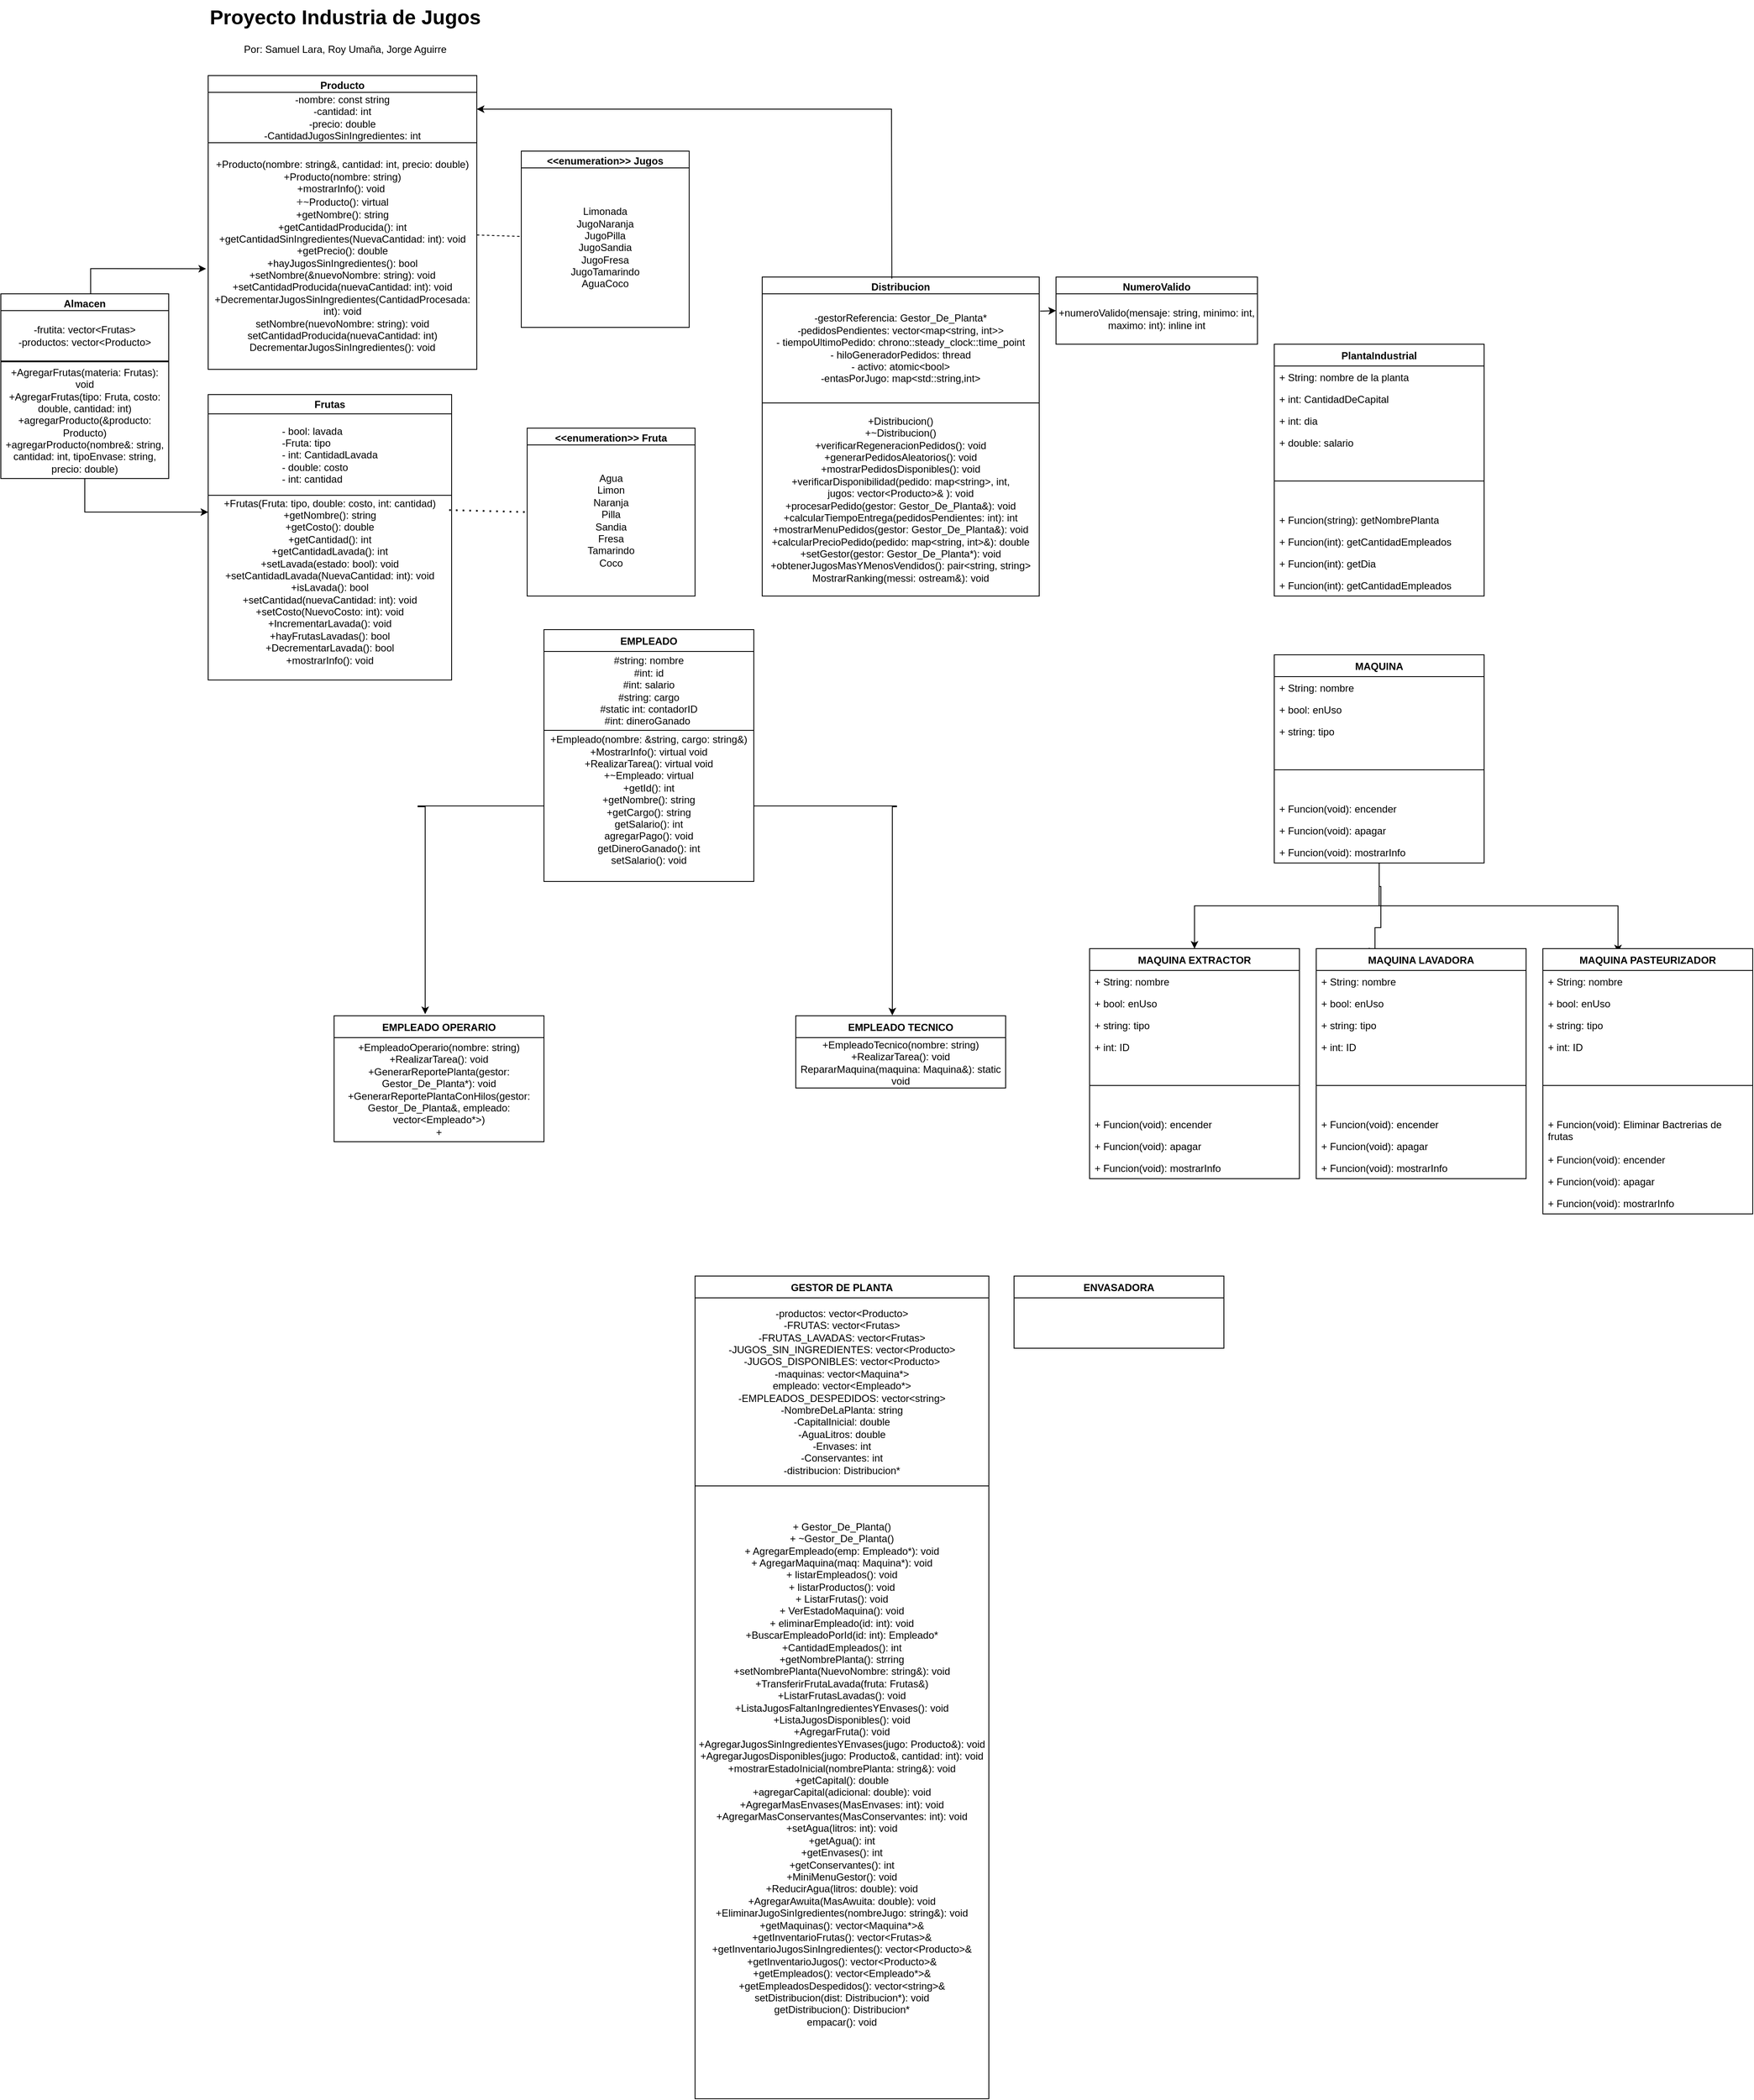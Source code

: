 <mxfile version="26.1.1">
  <diagram id="C5RBs43oDa-KdzZeNtuy" name="Page-1">
    <mxGraphModel dx="2812" dy="2304" grid="1" gridSize="10" guides="1" tooltips="1" connect="1" arrows="1" fold="1" page="1" pageScale="1" pageWidth="827" pageHeight="1169" math="0" shadow="0">
      <root>
        <object label="" Diagrama_UML="nose&#xa;" id="WIyWlLk6GJQsqaUBKTNV-0">
          <mxCell />
        </object>
        <mxCell id="WIyWlLk6GJQsqaUBKTNV-1" parent="WIyWlLk6GJQsqaUBKTNV-0" />
        <mxCell id="LpfqZwLASio-igukIIAp-24" value="EMPLEADO" style="swimlane;fontStyle=1;align=center;verticalAlign=top;childLayout=stackLayout;horizontal=1;startSize=26;horizontalStack=0;resizeParent=1;resizeParentMax=0;resizeLast=0;collapsible=1;marginBottom=0;whiteSpace=wrap;html=1;" parent="WIyWlLk6GJQsqaUBKTNV-1" vertex="1">
          <mxGeometry x="-180" y="-380" width="250" height="300" as="geometry" />
        </mxCell>
        <mxCell id="AoBQxaXGipLf1GcUCErP-21" value="#string: nombre&lt;div&gt;#int: id&lt;/div&gt;&lt;div&gt;#int: salario&lt;/div&gt;&lt;div&gt;#string: cargo&lt;/div&gt;&lt;div&gt;#static int: contadorID&lt;/div&gt;&lt;div&gt;#int: dineroGanado&amp;nbsp;&lt;/div&gt;" style="rounded=0;whiteSpace=wrap;html=1;" vertex="1" parent="LpfqZwLASio-igukIIAp-24">
          <mxGeometry y="26" width="250" height="94" as="geometry" />
        </mxCell>
        <mxCell id="AoBQxaXGipLf1GcUCErP-20" value="+Empleado(nombre: &amp;amp;string, cargo: string&amp;amp;)&lt;div&gt;+MostrarInfo(): virtual void&lt;/div&gt;&lt;div&gt;+RealizarTarea(): virtual void&lt;/div&gt;&lt;div&gt;&lt;span style=&quot;font-family: Arial, sans-serif; text-align: start; background-color: rgb(255, 255, 255);&quot;&gt;+~Empleado: virtual&lt;/span&gt;&lt;/div&gt;&lt;div&gt;&lt;span style=&quot;font-family: Arial, sans-serif; background-color: rgb(255, 255, 255);&quot;&gt;+getId(): int&lt;/span&gt;&lt;/div&gt;&lt;div style=&quot;&quot;&gt;&lt;font face=&quot;Arial, sans-serif&quot;&gt;&lt;span style=&quot;background-color: rgb(255, 255, 255);&quot;&gt;+getNombre(): string&lt;/span&gt;&lt;/font&gt;&lt;/div&gt;&lt;div style=&quot;&quot;&gt;&lt;font face=&quot;Arial, sans-serif&quot;&gt;&lt;span style=&quot;background-color: rgb(255, 255, 255);&quot;&gt;+getCargo(): string&lt;/span&gt;&lt;/font&gt;&lt;/div&gt;&lt;div style=&quot;&quot;&gt;&lt;font face=&quot;Arial, sans-serif&quot;&gt;&lt;span style=&quot;background-color: rgb(255, 255, 255);&quot;&gt;getSalario(): int&lt;/span&gt;&lt;/font&gt;&lt;/div&gt;&lt;div style=&quot;&quot;&gt;&lt;font face=&quot;Arial, sans-serif&quot;&gt;&lt;span style=&quot;background-color: rgb(255, 255, 255);&quot;&gt;agregarPago(): void&lt;/span&gt;&lt;/font&gt;&lt;/div&gt;&lt;div style=&quot;&quot;&gt;&lt;font face=&quot;Arial, sans-serif&quot;&gt;&lt;span style=&quot;background-color: rgb(255, 255, 255);&quot;&gt;getDineroGanado(): int&lt;/span&gt;&lt;/font&gt;&lt;/div&gt;&lt;div style=&quot;&quot;&gt;&lt;font face=&quot;Arial, sans-serif&quot;&gt;&lt;span style=&quot;background-color: rgb(255, 255, 255);&quot;&gt;setSalario(): void&lt;/span&gt;&lt;/font&gt;&lt;/div&gt;&lt;div&gt;&lt;br&gt;&lt;/div&gt;" style="rounded=0;whiteSpace=wrap;html=1;" vertex="1" parent="LpfqZwLASio-igukIIAp-24">
          <mxGeometry y="120" width="250" height="180" as="geometry" />
        </mxCell>
        <mxCell id="0BWSEZfdRC3tNGKyQA-m-36" value="" style="edgeStyle=orthogonalEdgeStyle;rounded=0;orthogonalLoop=1;jettySize=auto;html=1;" parent="WIyWlLk6GJQsqaUBKTNV-1" source="LpfqZwLASio-igukIIAp-32" target="0BWSEZfdRC3tNGKyQA-m-27" edge="1">
          <mxGeometry relative="1" as="geometry" />
        </mxCell>
        <mxCell id="LpfqZwLASio-igukIIAp-32" value="MAQUINA" style="swimlane;fontStyle=1;align=center;verticalAlign=top;childLayout=stackLayout;horizontal=1;startSize=26;horizontalStack=0;resizeParent=1;resizeParentMax=0;resizeLast=0;collapsible=1;marginBottom=0;whiteSpace=wrap;html=1;" parent="WIyWlLk6GJQsqaUBKTNV-1" vertex="1">
          <mxGeometry x="690" y="-350" width="250" height="248" as="geometry" />
        </mxCell>
        <mxCell id="LpfqZwLASio-igukIIAp-33" value="+ String: nombre" style="text;strokeColor=none;fillColor=none;align=left;verticalAlign=top;spacingLeft=4;spacingRight=4;overflow=hidden;rotatable=0;points=[[0,0.5],[1,0.5]];portConstraint=eastwest;whiteSpace=wrap;html=1;" parent="LpfqZwLASio-igukIIAp-32" vertex="1">
          <mxGeometry y="26" width="250" height="26" as="geometry" />
        </mxCell>
        <mxCell id="LpfqZwLASio-igukIIAp-34" value="+ bool: enUso" style="text;strokeColor=none;fillColor=none;align=left;verticalAlign=top;spacingLeft=4;spacingRight=4;overflow=hidden;rotatable=0;points=[[0,0.5],[1,0.5]];portConstraint=eastwest;whiteSpace=wrap;html=1;" parent="LpfqZwLASio-igukIIAp-32" vertex="1">
          <mxGeometry y="52" width="250" height="26" as="geometry" />
        </mxCell>
        <mxCell id="LpfqZwLASio-igukIIAp-35" value="+ string: tipo" style="text;strokeColor=none;fillColor=none;align=left;verticalAlign=top;spacingLeft=4;spacingRight=4;overflow=hidden;rotatable=0;points=[[0,0.5],[1,0.5]];portConstraint=eastwest;whiteSpace=wrap;html=1;" parent="LpfqZwLASio-igukIIAp-32" vertex="1">
          <mxGeometry y="78" width="250" height="26" as="geometry" />
        </mxCell>
        <mxCell id="LpfqZwLASio-igukIIAp-36" value="" style="line;strokeWidth=1;fillColor=none;align=left;verticalAlign=middle;spacingTop=-1;spacingLeft=3;spacingRight=3;rotatable=0;labelPosition=right;points=[];portConstraint=eastwest;strokeColor=inherit;" parent="LpfqZwLASio-igukIIAp-32" vertex="1">
          <mxGeometry y="104" width="250" height="66" as="geometry" />
        </mxCell>
        <mxCell id="LpfqZwLASio-igukIIAp-37" value="+ Funcion(void): encender" style="text;strokeColor=none;fillColor=none;align=left;verticalAlign=top;spacingLeft=4;spacingRight=4;overflow=hidden;rotatable=0;points=[[0,0.5],[1,0.5]];portConstraint=eastwest;whiteSpace=wrap;html=1;" parent="LpfqZwLASio-igukIIAp-32" vertex="1">
          <mxGeometry y="170" width="250" height="26" as="geometry" />
        </mxCell>
        <mxCell id="LpfqZwLASio-igukIIAp-38" value="+ Funcion(void): apagar" style="text;strokeColor=none;fillColor=none;align=left;verticalAlign=top;spacingLeft=4;spacingRight=4;overflow=hidden;rotatable=0;points=[[0,0.5],[1,0.5]];portConstraint=eastwest;whiteSpace=wrap;html=1;" parent="LpfqZwLASio-igukIIAp-32" vertex="1">
          <mxGeometry y="196" width="250" height="26" as="geometry" />
        </mxCell>
        <mxCell id="LpfqZwLASio-igukIIAp-39" value="+ Funcion(void): mostrarInfo" style="text;strokeColor=none;fillColor=none;align=left;verticalAlign=top;spacingLeft=4;spacingRight=4;overflow=hidden;rotatable=0;points=[[0,0.5],[1,0.5]];portConstraint=eastwest;whiteSpace=wrap;html=1;" parent="LpfqZwLASio-igukIIAp-32" vertex="1">
          <mxGeometry y="222" width="250" height="26" as="geometry" />
        </mxCell>
        <mxCell id="LpfqZwLASio-igukIIAp-53" value="GESTOR DE PLANTA" style="swimlane;fontStyle=1;align=center;verticalAlign=top;childLayout=stackLayout;horizontal=1;startSize=26;horizontalStack=0;resizeParent=1;resizeParentMax=0;resizeLast=0;collapsible=1;marginBottom=0;whiteSpace=wrap;html=1;" parent="WIyWlLk6GJQsqaUBKTNV-1" vertex="1">
          <mxGeometry y="390" width="350" height="980" as="geometry" />
        </mxCell>
        <mxCell id="AoBQxaXGipLf1GcUCErP-31" value="-productos: vector&amp;lt;Producto&amp;gt;&lt;div&gt;-FRUTAS: vector&amp;lt;Frutas&amp;gt;&lt;/div&gt;&lt;div&gt;-FRUTAS_LAVADAS: vector&amp;lt;Frutas&amp;gt;&lt;/div&gt;&lt;div&gt;-JUGOS_SIN_INGREDIENTES: vector&amp;lt;Producto&amp;gt;&lt;/div&gt;&lt;div&gt;-JUGOS_DISPONIBLES: vector&amp;lt;Producto&amp;gt;&lt;/div&gt;&lt;div&gt;-maquinas: vector&amp;lt;Maquina*&amp;gt;&lt;/div&gt;&lt;div&gt;empleado: vector&amp;lt;Empleado*&amp;gt;&lt;/div&gt;&lt;div&gt;-EMPLEADOS_DESPEDIDOS: vector&amp;lt;string&amp;gt;&lt;/div&gt;&lt;div&gt;-NombreDeLaPlanta: string&lt;/div&gt;&lt;div&gt;-CapitalInicial: double&lt;/div&gt;&lt;div&gt;-AguaLitros: double&lt;/div&gt;&lt;div&gt;-Envases: int&lt;/div&gt;&lt;div&gt;-Conservantes: int&lt;/div&gt;&lt;div&gt;-distribucion: Distribucion*&lt;/div&gt;" style="rounded=0;whiteSpace=wrap;html=1;" vertex="1" parent="LpfqZwLASio-igukIIAp-53">
          <mxGeometry y="26" width="350" height="224" as="geometry" />
        </mxCell>
        <mxCell id="AoBQxaXGipLf1GcUCErP-33" value="+ Gestor_De_Planta()&lt;div&gt;&lt;span style=&quot;font-family: Arial, sans-serif; background-color: rgb(255, 255, 255);&quot;&gt;+ ~Gestor_De_Planta()&lt;/span&gt;&lt;/div&gt;&lt;div style=&quot;&quot;&gt;&lt;font face=&quot;Arial, sans-serif&quot;&gt;&lt;span style=&quot;background-color: rgb(255, 255, 255);&quot;&gt;+ AgregarEmpleado(emp: Empleado*): void&lt;/span&gt;&lt;/font&gt;&lt;/div&gt;&lt;div style=&quot;&quot;&gt;&lt;font face=&quot;Arial, sans-serif&quot;&gt;&lt;span style=&quot;background-color: rgb(255, 255, 255);&quot;&gt;+ AgregarMaquina(maq: Maquina*): void&lt;/span&gt;&lt;/font&gt;&lt;/div&gt;&lt;div style=&quot;&quot;&gt;&lt;font face=&quot;Arial, sans-serif&quot;&gt;&lt;span style=&quot;background-color: rgb(255, 255, 255);&quot;&gt;+ listarEmpleados(): void&lt;/span&gt;&lt;/font&gt;&lt;/div&gt;&lt;div style=&quot;&quot;&gt;&lt;font face=&quot;Arial, sans-serif&quot;&gt;&lt;span style=&quot;background-color: rgb(255, 255, 255);&quot;&gt;+ listarProductos(): void&lt;/span&gt;&lt;/font&gt;&lt;/div&gt;&lt;div style=&quot;&quot;&gt;&lt;font face=&quot;Arial, sans-serif&quot;&gt;&lt;span style=&quot;background-color: rgb(255, 255, 255);&quot;&gt;+ ListarFrutas(): void&lt;/span&gt;&lt;/font&gt;&lt;/div&gt;&lt;div style=&quot;&quot;&gt;&lt;font face=&quot;Arial, sans-serif&quot;&gt;&lt;span style=&quot;background-color: rgb(255, 255, 255);&quot;&gt;+ VerEstadoMaquina(): void&lt;/span&gt;&lt;/font&gt;&lt;/div&gt;&lt;div style=&quot;&quot;&gt;&lt;font face=&quot;Arial, sans-serif&quot;&gt;&lt;span style=&quot;background-color: rgb(255, 255, 255);&quot;&gt;+ eliminarEmpleado(id: int): void&lt;/span&gt;&lt;/font&gt;&lt;/div&gt;&lt;div style=&quot;&quot;&gt;&lt;font face=&quot;Arial, sans-serif&quot;&gt;&lt;span style=&quot;background-color: rgb(255, 255, 255);&quot;&gt;+BuscarEmpleadoPorId(id: int): Empleado*&lt;/span&gt;&lt;/font&gt;&lt;/div&gt;&lt;div style=&quot;&quot;&gt;&lt;font face=&quot;Arial, sans-serif&quot;&gt;&lt;span style=&quot;background-color: rgb(255, 255, 255);&quot;&gt;+CantidadEmpleados(): int&lt;/span&gt;&lt;/font&gt;&lt;/div&gt;&lt;div style=&quot;&quot;&gt;&lt;font face=&quot;Arial, sans-serif&quot;&gt;&lt;span style=&quot;background-color: rgb(255, 255, 255);&quot;&gt;+getNombrePlanta(): strring&lt;/span&gt;&lt;/font&gt;&lt;/div&gt;&lt;div style=&quot;&quot;&gt;&lt;font face=&quot;Arial, sans-serif&quot;&gt;&lt;span style=&quot;background-color: rgb(255, 255, 255);&quot;&gt;+setNombrePlanta(NuevoNombre: string&amp;amp;): void&lt;/span&gt;&lt;/font&gt;&lt;/div&gt;&lt;div style=&quot;&quot;&gt;&lt;font face=&quot;Arial, sans-serif&quot;&gt;&lt;span style=&quot;background-color: rgb(255, 255, 255);&quot;&gt;+TransferirFrutaLavada(fruta: Frutas&amp;amp;)&lt;/span&gt;&lt;/font&gt;&lt;/div&gt;&lt;div style=&quot;&quot;&gt;&lt;font face=&quot;Arial, sans-serif&quot;&gt;&lt;span style=&quot;background-color: rgb(255, 255, 255);&quot;&gt;+ListarFrutasLavadas(): void&lt;/span&gt;&lt;/font&gt;&lt;/div&gt;&lt;div style=&quot;&quot;&gt;&lt;font face=&quot;Arial, sans-serif&quot;&gt;&lt;span style=&quot;background-color: rgb(255, 255, 255);&quot;&gt;+ListaJugosFaltanIngredientesYEnvases(): void&lt;/span&gt;&lt;/font&gt;&lt;/div&gt;&lt;div style=&quot;&quot;&gt;&lt;font face=&quot;Arial, sans-serif&quot;&gt;&lt;span style=&quot;background-color: rgb(255, 255, 255);&quot;&gt;+ListaJugosDisponibles(): void&lt;/span&gt;&lt;/font&gt;&lt;/div&gt;&lt;div style=&quot;&quot;&gt;&lt;font face=&quot;Arial, sans-serif&quot;&gt;&lt;span style=&quot;background-color: rgb(255, 255, 255);&quot;&gt;+AgregarFruta(): void&lt;/span&gt;&lt;/font&gt;&lt;/div&gt;&lt;div style=&quot;&quot;&gt;&lt;font face=&quot;Arial, sans-serif&quot;&gt;&lt;span style=&quot;background-color: rgb(255, 255, 255);&quot;&gt;+AgregarJugosSinIngredientesYEnvases(jugo: Producto&amp;amp;): void&lt;/span&gt;&lt;/font&gt;&lt;/div&gt;&lt;div style=&quot;&quot;&gt;&lt;font face=&quot;Arial, sans-serif&quot;&gt;&lt;span style=&quot;background-color: rgb(255, 255, 255);&quot;&gt;+AgregarJugosDisponibles(jugo: Producto&amp;amp;, cantidad: int): void&lt;/span&gt;&lt;/font&gt;&lt;/div&gt;&lt;div style=&quot;&quot;&gt;&lt;font face=&quot;Arial, sans-serif&quot;&gt;&lt;span style=&quot;background-color: rgb(255, 255, 255);&quot;&gt;+mostrarEstadoInicial(nombrePlanta: string&amp;amp;): void&lt;/span&gt;&lt;/font&gt;&lt;/div&gt;&lt;div style=&quot;&quot;&gt;&lt;font face=&quot;Arial, sans-serif&quot;&gt;&lt;span style=&quot;background-color: rgb(255, 255, 255);&quot;&gt;+getCapital(): double&lt;/span&gt;&lt;/font&gt;&lt;/div&gt;&lt;div style=&quot;&quot;&gt;&lt;font face=&quot;Arial, sans-serif&quot;&gt;&lt;span style=&quot;background-color: rgb(255, 255, 255);&quot;&gt;+agregarCapital(adicional: double): void&lt;/span&gt;&lt;/font&gt;&lt;/div&gt;&lt;div style=&quot;&quot;&gt;&lt;font face=&quot;Arial, sans-serif&quot;&gt;&lt;span style=&quot;background-color: rgb(255, 255, 255);&quot;&gt;+AgregarMasEnvases(MasEnvases: int): void&lt;/span&gt;&lt;/font&gt;&lt;/div&gt;&lt;div style=&quot;&quot;&gt;&lt;font face=&quot;Arial, sans-serif&quot;&gt;&lt;span style=&quot;background-color: rgb(255, 255, 255);&quot;&gt;+AgregarMasConservantes(MasConservantes: int): void&lt;/span&gt;&lt;/font&gt;&lt;/div&gt;&lt;div style=&quot;&quot;&gt;&lt;font face=&quot;Arial, sans-serif&quot;&gt;&lt;span style=&quot;background-color: rgb(255, 255, 255);&quot;&gt;+setAgua(litros: int): void&lt;/span&gt;&lt;/font&gt;&lt;/div&gt;&lt;div style=&quot;&quot;&gt;&lt;font face=&quot;Arial, sans-serif&quot;&gt;&lt;span style=&quot;background-color: rgb(255, 255, 255);&quot;&gt;+getAgua(): int&lt;/span&gt;&lt;/font&gt;&lt;/div&gt;&lt;div style=&quot;&quot;&gt;&lt;font face=&quot;Arial, sans-serif&quot;&gt;&lt;span style=&quot;background-color: rgb(255, 255, 255);&quot;&gt;+getEnvases(): int&lt;/span&gt;&lt;/font&gt;&lt;/div&gt;&lt;div style=&quot;&quot;&gt;&lt;font face=&quot;Arial, sans-serif&quot;&gt;&lt;span style=&quot;background-color: rgb(255, 255, 255);&quot;&gt;+getConservantes(): int&lt;/span&gt;&lt;/font&gt;&lt;/div&gt;&lt;div style=&quot;&quot;&gt;&lt;font face=&quot;Arial, sans-serif&quot;&gt;&lt;span style=&quot;background-color: rgb(255, 255, 255);&quot;&gt;+MiniMenuGestor(): void&lt;/span&gt;&lt;/font&gt;&lt;/div&gt;&lt;div style=&quot;&quot;&gt;&lt;font face=&quot;Arial, sans-serif&quot;&gt;&lt;span style=&quot;background-color: rgb(255, 255, 255);&quot;&gt;+ReducirAgua(litros: double): void&lt;/span&gt;&lt;/font&gt;&lt;/div&gt;&lt;div style=&quot;&quot;&gt;&lt;font face=&quot;Arial, sans-serif&quot;&gt;&lt;span style=&quot;background-color: rgb(255, 255, 255);&quot;&gt;+AgregarAwuita(MasAwuita: double): void&lt;/span&gt;&lt;/font&gt;&lt;/div&gt;&lt;div style=&quot;&quot;&gt;&lt;font face=&quot;Arial, sans-serif&quot;&gt;&lt;span style=&quot;background-color: rgb(255, 255, 255);&quot;&gt;+EliminarJugoSinIgredientes(nombreJugo: string&amp;amp;): void&lt;/span&gt;&lt;/font&gt;&lt;/div&gt;&lt;div style=&quot;&quot;&gt;&lt;font face=&quot;Arial, sans-serif&quot;&gt;&lt;span style=&quot;background-color: rgb(255, 255, 255);&quot;&gt;+getMaquinas(): vector&amp;lt;Maquina*&amp;gt;&amp;amp;&lt;/span&gt;&lt;/font&gt;&lt;/div&gt;&lt;div style=&quot;&quot;&gt;&lt;font face=&quot;Arial, sans-serif&quot;&gt;&lt;span style=&quot;background-color: rgb(255, 255, 255);&quot;&gt;+getInventarioFrutas(): vector&amp;lt;Frutas&amp;gt;&amp;amp;&lt;/span&gt;&lt;/font&gt;&lt;/div&gt;&lt;div style=&quot;&quot;&gt;&lt;font face=&quot;Arial, sans-serif&quot;&gt;&lt;span style=&quot;background-color: rgb(255, 255, 255);&quot;&gt;+getInventarioJugosSinIngredientes(): vector&amp;lt;Producto&amp;gt;&amp;amp;&lt;/span&gt;&lt;/font&gt;&lt;/div&gt;&lt;div style=&quot;&quot;&gt;&lt;font face=&quot;Arial, sans-serif&quot;&gt;&lt;span style=&quot;background-color: rgb(255, 255, 255);&quot;&gt;+getInventarioJugos(): vector&amp;lt;Producto&amp;gt;&amp;amp;&lt;/span&gt;&lt;/font&gt;&lt;/div&gt;&lt;div style=&quot;&quot;&gt;&lt;font face=&quot;Arial, sans-serif&quot;&gt;&lt;span style=&quot;background-color: rgb(255, 255, 255);&quot;&gt;+getEmpleados(): vector&amp;lt;Empleado*&amp;gt;&amp;amp;&lt;/span&gt;&lt;/font&gt;&lt;/div&gt;&lt;div style=&quot;&quot;&gt;&lt;font face=&quot;Arial, sans-serif&quot;&gt;&lt;span style=&quot;background-color: rgb(255, 255, 255);&quot;&gt;+getEmpleadosDespedidos(): vector&amp;lt;string&amp;gt;&amp;amp;&lt;/span&gt;&lt;/font&gt;&lt;/div&gt;&lt;div style=&quot;&quot;&gt;&lt;font face=&quot;Arial, sans-serif&quot;&gt;&lt;span style=&quot;background-color: rgb(255, 255, 255);&quot;&gt;setDistribucion(dist: Distribucion*): void&lt;/span&gt;&lt;/font&gt;&lt;/div&gt;&lt;div style=&quot;&quot;&gt;&lt;font face=&quot;Arial, sans-serif&quot;&gt;&lt;span style=&quot;background-color: rgb(255, 255, 255);&quot;&gt;getDistribucion(): Distribucion*&lt;/span&gt;&lt;/font&gt;&lt;/div&gt;&lt;div style=&quot;&quot;&gt;&lt;font face=&quot;Arial, sans-serif&quot;&gt;&lt;span style=&quot;background-color: rgb(255, 255, 255);&quot;&gt;empacar(): void&lt;/span&gt;&lt;/font&gt;&lt;/div&gt;&lt;div style=&quot;&quot;&gt;&lt;font face=&quot;Arial, sans-serif&quot;&gt;&lt;span style=&quot;background-color: rgb(255, 255, 255);&quot;&gt;&lt;br&gt;&lt;/span&gt;&lt;/font&gt;&lt;/div&gt;&lt;div style=&quot;&quot;&gt;&lt;font face=&quot;Arial, sans-serif&quot;&gt;&lt;span style=&quot;background-color: rgb(255, 255, 255);&quot;&gt;&lt;br&gt;&lt;/span&gt;&lt;/font&gt;&lt;/div&gt;&lt;div style=&quot;&quot;&gt;&lt;font face=&quot;Arial, sans-serif&quot;&gt;&lt;span style=&quot;background-color: rgb(255, 255, 255);&quot;&gt;&lt;br&gt;&lt;/span&gt;&lt;/font&gt;&lt;/div&gt;" style="rounded=0;whiteSpace=wrap;html=1;" vertex="1" parent="LpfqZwLASio-igukIIAp-53">
          <mxGeometry y="250" width="350" height="730" as="geometry" />
        </mxCell>
        <mxCell id="0BWSEZfdRC3tNGKyQA-m-0" value="EMPLEADO OPERARIO" style="swimlane;fontStyle=1;align=center;verticalAlign=top;childLayout=stackLayout;horizontal=1;startSize=26;horizontalStack=0;resizeParent=1;resizeParentMax=0;resizeLast=0;collapsible=1;marginBottom=0;whiteSpace=wrap;html=1;" parent="WIyWlLk6GJQsqaUBKTNV-1" vertex="1">
          <mxGeometry x="-430" y="80" width="250" height="150" as="geometry" />
        </mxCell>
        <mxCell id="AoBQxaXGipLf1GcUCErP-27" value="+EmpleadoOperario(nombre: string)&lt;div&gt;+RealizarTarea(): void&lt;/div&gt;&lt;div&gt;+GenerarReportePlanta(gestor: Gestor_De_Planta*): void&lt;/div&gt;&lt;div&gt;+GenerarReportePlantaConHilos(gestor: Gestor_De_Planta&amp;amp;, empleado: vector&amp;lt;Empleado*&amp;gt;)&lt;/div&gt;&lt;div&gt;+&lt;/div&gt;" style="rounded=0;whiteSpace=wrap;html=1;" vertex="1" parent="0BWSEZfdRC3tNGKyQA-m-0">
          <mxGeometry y="26" width="250" height="124" as="geometry" />
        </mxCell>
        <mxCell id="0BWSEZfdRC3tNGKyQA-m-18" value="EMPLEADO TECNICO" style="swimlane;fontStyle=1;align=center;verticalAlign=top;childLayout=stackLayout;horizontal=1;startSize=26;horizontalStack=0;resizeParent=1;resizeParentMax=0;resizeLast=0;collapsible=1;marginBottom=0;whiteSpace=wrap;html=1;" parent="WIyWlLk6GJQsqaUBKTNV-1" vertex="1">
          <mxGeometry x="120" y="80" width="250" height="86" as="geometry" />
        </mxCell>
        <mxCell id="AoBQxaXGipLf1GcUCErP-30" value="+EmpleadoTecnico(nombre: string)&lt;div&gt;+RealizarTarea(): void&lt;/div&gt;&lt;div&gt;RepararMaquina(maquina: Maquina&amp;amp;): static void&lt;/div&gt;" style="rounded=0;whiteSpace=wrap;html=1;" vertex="1" parent="0BWSEZfdRC3tNGKyQA-m-18">
          <mxGeometry y="26" width="250" height="60" as="geometry" />
        </mxCell>
        <mxCell id="0BWSEZfdRC3tNGKyQA-m-27" value="MAQUINA EXTRACTOR" style="swimlane;fontStyle=1;align=center;verticalAlign=top;childLayout=stackLayout;horizontal=1;startSize=26;horizontalStack=0;resizeParent=1;resizeParentMax=0;resizeLast=0;collapsible=1;marginBottom=0;whiteSpace=wrap;html=1;" parent="WIyWlLk6GJQsqaUBKTNV-1" vertex="1">
          <mxGeometry x="470" width="250" height="274" as="geometry" />
        </mxCell>
        <mxCell id="0BWSEZfdRC3tNGKyQA-m-28" value="+ String: nombre" style="text;strokeColor=none;fillColor=none;align=left;verticalAlign=top;spacingLeft=4;spacingRight=4;overflow=hidden;rotatable=0;points=[[0,0.5],[1,0.5]];portConstraint=eastwest;whiteSpace=wrap;html=1;" parent="0BWSEZfdRC3tNGKyQA-m-27" vertex="1">
          <mxGeometry y="26" width="250" height="26" as="geometry" />
        </mxCell>
        <mxCell id="0BWSEZfdRC3tNGKyQA-m-29" value="+ bool: enUso" style="text;strokeColor=none;fillColor=none;align=left;verticalAlign=top;spacingLeft=4;spacingRight=4;overflow=hidden;rotatable=0;points=[[0,0.5],[1,0.5]];portConstraint=eastwest;whiteSpace=wrap;html=1;" parent="0BWSEZfdRC3tNGKyQA-m-27" vertex="1">
          <mxGeometry y="52" width="250" height="26" as="geometry" />
        </mxCell>
        <mxCell id="0BWSEZfdRC3tNGKyQA-m-30" value="+ string: tipo" style="text;strokeColor=none;fillColor=none;align=left;verticalAlign=top;spacingLeft=4;spacingRight=4;overflow=hidden;rotatable=0;points=[[0,0.5],[1,0.5]];portConstraint=eastwest;whiteSpace=wrap;html=1;" parent="0BWSEZfdRC3tNGKyQA-m-27" vertex="1">
          <mxGeometry y="78" width="250" height="26" as="geometry" />
        </mxCell>
        <mxCell id="0BWSEZfdRC3tNGKyQA-m-31" value="+ int: ID" style="text;strokeColor=none;fillColor=none;align=left;verticalAlign=top;spacingLeft=4;spacingRight=4;overflow=hidden;rotatable=0;points=[[0,0.5],[1,0.5]];portConstraint=eastwest;whiteSpace=wrap;html=1;" parent="0BWSEZfdRC3tNGKyQA-m-27" vertex="1">
          <mxGeometry y="104" width="250" height="26" as="geometry" />
        </mxCell>
        <mxCell id="0BWSEZfdRC3tNGKyQA-m-32" value="" style="line;strokeWidth=1;fillColor=none;align=left;verticalAlign=middle;spacingTop=-1;spacingLeft=3;spacingRight=3;rotatable=0;labelPosition=right;points=[];portConstraint=eastwest;strokeColor=inherit;" parent="0BWSEZfdRC3tNGKyQA-m-27" vertex="1">
          <mxGeometry y="130" width="250" height="66" as="geometry" />
        </mxCell>
        <mxCell id="0BWSEZfdRC3tNGKyQA-m-33" value="+ Funcion(void): encender" style="text;strokeColor=none;fillColor=none;align=left;verticalAlign=top;spacingLeft=4;spacingRight=4;overflow=hidden;rotatable=0;points=[[0,0.5],[1,0.5]];portConstraint=eastwest;whiteSpace=wrap;html=1;" parent="0BWSEZfdRC3tNGKyQA-m-27" vertex="1">
          <mxGeometry y="196" width="250" height="26" as="geometry" />
        </mxCell>
        <mxCell id="0BWSEZfdRC3tNGKyQA-m-34" value="+ Funcion(void): apagar" style="text;strokeColor=none;fillColor=none;align=left;verticalAlign=top;spacingLeft=4;spacingRight=4;overflow=hidden;rotatable=0;points=[[0,0.5],[1,0.5]];portConstraint=eastwest;whiteSpace=wrap;html=1;" parent="0BWSEZfdRC3tNGKyQA-m-27" vertex="1">
          <mxGeometry y="222" width="250" height="26" as="geometry" />
        </mxCell>
        <mxCell id="0BWSEZfdRC3tNGKyQA-m-35" value="+ Funcion(void): mostrarInfo" style="text;strokeColor=none;fillColor=none;align=left;verticalAlign=top;spacingLeft=4;spacingRight=4;overflow=hidden;rotatable=0;points=[[0,0.5],[1,0.5]];portConstraint=eastwest;whiteSpace=wrap;html=1;" parent="0BWSEZfdRC3tNGKyQA-m-27" vertex="1">
          <mxGeometry y="248" width="250" height="26" as="geometry" />
        </mxCell>
        <mxCell id="0BWSEZfdRC3tNGKyQA-m-37" value="" style="edgeStyle=orthogonalEdgeStyle;rounded=0;orthogonalLoop=1;jettySize=auto;html=1;exitX=0.5;exitY=1.066;exitDx=0;exitDy=0;exitPerimeter=0;entryX=0.287;entryY=0.012;entryDx=0;entryDy=0;entryPerimeter=0;" parent="WIyWlLk6GJQsqaUBKTNV-1" source="LpfqZwLASio-igukIIAp-39" target="0BWSEZfdRC3tNGKyQA-m-38" edge="1">
          <mxGeometry relative="1" as="geometry">
            <mxPoint x="1030" y="-50" as="sourcePoint" />
            <mxPoint x="810" as="targetPoint" />
            <Array as="points">
              <mxPoint x="817" y="-74" />
              <mxPoint x="817" y="-25" />
              <mxPoint x="810" y="-25" />
              <mxPoint x="810" y="3" />
            </Array>
          </mxGeometry>
        </mxCell>
        <mxCell id="0BWSEZfdRC3tNGKyQA-m-38" value="MAQUINA LAVADORA" style="swimlane;fontStyle=1;align=center;verticalAlign=top;childLayout=stackLayout;horizontal=1;startSize=26;horizontalStack=0;resizeParent=1;resizeParentMax=0;resizeLast=0;collapsible=1;marginBottom=0;whiteSpace=wrap;html=1;" parent="WIyWlLk6GJQsqaUBKTNV-1" vertex="1">
          <mxGeometry x="740" width="250" height="274" as="geometry" />
        </mxCell>
        <mxCell id="0BWSEZfdRC3tNGKyQA-m-39" value="+ String: nombre" style="text;strokeColor=none;fillColor=none;align=left;verticalAlign=top;spacingLeft=4;spacingRight=4;overflow=hidden;rotatable=0;points=[[0,0.5],[1,0.5]];portConstraint=eastwest;whiteSpace=wrap;html=1;" parent="0BWSEZfdRC3tNGKyQA-m-38" vertex="1">
          <mxGeometry y="26" width="250" height="26" as="geometry" />
        </mxCell>
        <mxCell id="0BWSEZfdRC3tNGKyQA-m-40" value="+ bool: enUso" style="text;strokeColor=none;fillColor=none;align=left;verticalAlign=top;spacingLeft=4;spacingRight=4;overflow=hidden;rotatable=0;points=[[0,0.5],[1,0.5]];portConstraint=eastwest;whiteSpace=wrap;html=1;" parent="0BWSEZfdRC3tNGKyQA-m-38" vertex="1">
          <mxGeometry y="52" width="250" height="26" as="geometry" />
        </mxCell>
        <mxCell id="0BWSEZfdRC3tNGKyQA-m-41" value="+ string: tipo" style="text;strokeColor=none;fillColor=none;align=left;verticalAlign=top;spacingLeft=4;spacingRight=4;overflow=hidden;rotatable=0;points=[[0,0.5],[1,0.5]];portConstraint=eastwest;whiteSpace=wrap;html=1;" parent="0BWSEZfdRC3tNGKyQA-m-38" vertex="1">
          <mxGeometry y="78" width="250" height="26" as="geometry" />
        </mxCell>
        <mxCell id="0BWSEZfdRC3tNGKyQA-m-42" value="+ int: ID" style="text;strokeColor=none;fillColor=none;align=left;verticalAlign=top;spacingLeft=4;spacingRight=4;overflow=hidden;rotatable=0;points=[[0,0.5],[1,0.5]];portConstraint=eastwest;whiteSpace=wrap;html=1;" parent="0BWSEZfdRC3tNGKyQA-m-38" vertex="1">
          <mxGeometry y="104" width="250" height="26" as="geometry" />
        </mxCell>
        <mxCell id="0BWSEZfdRC3tNGKyQA-m-43" value="" style="line;strokeWidth=1;fillColor=none;align=left;verticalAlign=middle;spacingTop=-1;spacingLeft=3;spacingRight=3;rotatable=0;labelPosition=right;points=[];portConstraint=eastwest;strokeColor=inherit;" parent="0BWSEZfdRC3tNGKyQA-m-38" vertex="1">
          <mxGeometry y="130" width="250" height="66" as="geometry" />
        </mxCell>
        <mxCell id="0BWSEZfdRC3tNGKyQA-m-44" value="+ Funcion(void): encender" style="text;strokeColor=none;fillColor=none;align=left;verticalAlign=top;spacingLeft=4;spacingRight=4;overflow=hidden;rotatable=0;points=[[0,0.5],[1,0.5]];portConstraint=eastwest;whiteSpace=wrap;html=1;" parent="0BWSEZfdRC3tNGKyQA-m-38" vertex="1">
          <mxGeometry y="196" width="250" height="26" as="geometry" />
        </mxCell>
        <mxCell id="0BWSEZfdRC3tNGKyQA-m-45" value="+ Funcion(void): apagar" style="text;strokeColor=none;fillColor=none;align=left;verticalAlign=top;spacingLeft=4;spacingRight=4;overflow=hidden;rotatable=0;points=[[0,0.5],[1,0.5]];portConstraint=eastwest;whiteSpace=wrap;html=1;" parent="0BWSEZfdRC3tNGKyQA-m-38" vertex="1">
          <mxGeometry y="222" width="250" height="26" as="geometry" />
        </mxCell>
        <mxCell id="0BWSEZfdRC3tNGKyQA-m-46" value="+ Funcion(void): mostrarInfo" style="text;strokeColor=none;fillColor=none;align=left;verticalAlign=top;spacingLeft=4;spacingRight=4;overflow=hidden;rotatable=0;points=[[0,0.5],[1,0.5]];portConstraint=eastwest;whiteSpace=wrap;html=1;" parent="0BWSEZfdRC3tNGKyQA-m-38" vertex="1">
          <mxGeometry y="248" width="250" height="26" as="geometry" />
        </mxCell>
        <mxCell id="0BWSEZfdRC3tNGKyQA-m-48" value="" style="edgeStyle=orthogonalEdgeStyle;rounded=0;orthogonalLoop=1;jettySize=auto;html=1;exitX=0.5;exitY=1;exitDx=0;exitDy=0;entryX=0.358;entryY=0.014;entryDx=0;entryDy=0;entryPerimeter=0;" parent="WIyWlLk6GJQsqaUBKTNV-1" source="LpfqZwLASio-igukIIAp-32" target="0BWSEZfdRC3tNGKyQA-m-49" edge="1">
          <mxGeometry relative="1" as="geometry">
            <mxPoint x="825" y="-66" as="sourcePoint" />
            <mxPoint x="1100" as="targetPoint" />
          </mxGeometry>
        </mxCell>
        <mxCell id="0BWSEZfdRC3tNGKyQA-m-49" value="MAQUINA PASTEURIZADOR" style="swimlane;fontStyle=1;align=center;verticalAlign=top;childLayout=stackLayout;horizontal=1;startSize=26;horizontalStack=0;resizeParent=1;resizeParentMax=0;resizeLast=0;collapsible=1;marginBottom=0;whiteSpace=wrap;html=1;" parent="WIyWlLk6GJQsqaUBKTNV-1" vertex="1">
          <mxGeometry x="1010" width="250" height="316" as="geometry" />
        </mxCell>
        <mxCell id="0BWSEZfdRC3tNGKyQA-m-50" value="+ String: nombre" style="text;strokeColor=none;fillColor=none;align=left;verticalAlign=top;spacingLeft=4;spacingRight=4;overflow=hidden;rotatable=0;points=[[0,0.5],[1,0.5]];portConstraint=eastwest;whiteSpace=wrap;html=1;" parent="0BWSEZfdRC3tNGKyQA-m-49" vertex="1">
          <mxGeometry y="26" width="250" height="26" as="geometry" />
        </mxCell>
        <mxCell id="0BWSEZfdRC3tNGKyQA-m-51" value="+ bool: enUso" style="text;strokeColor=none;fillColor=none;align=left;verticalAlign=top;spacingLeft=4;spacingRight=4;overflow=hidden;rotatable=0;points=[[0,0.5],[1,0.5]];portConstraint=eastwest;whiteSpace=wrap;html=1;" parent="0BWSEZfdRC3tNGKyQA-m-49" vertex="1">
          <mxGeometry y="52" width="250" height="26" as="geometry" />
        </mxCell>
        <mxCell id="0BWSEZfdRC3tNGKyQA-m-52" value="+ string: tipo" style="text;strokeColor=none;fillColor=none;align=left;verticalAlign=top;spacingLeft=4;spacingRight=4;overflow=hidden;rotatable=0;points=[[0,0.5],[1,0.5]];portConstraint=eastwest;whiteSpace=wrap;html=1;" parent="0BWSEZfdRC3tNGKyQA-m-49" vertex="1">
          <mxGeometry y="78" width="250" height="26" as="geometry" />
        </mxCell>
        <mxCell id="0BWSEZfdRC3tNGKyQA-m-53" value="+ int: ID" style="text;strokeColor=none;fillColor=none;align=left;verticalAlign=top;spacingLeft=4;spacingRight=4;overflow=hidden;rotatable=0;points=[[0,0.5],[1,0.5]];portConstraint=eastwest;whiteSpace=wrap;html=1;" parent="0BWSEZfdRC3tNGKyQA-m-49" vertex="1">
          <mxGeometry y="104" width="250" height="26" as="geometry" />
        </mxCell>
        <mxCell id="0BWSEZfdRC3tNGKyQA-m-54" value="" style="line;strokeWidth=1;fillColor=none;align=left;verticalAlign=middle;spacingTop=-1;spacingLeft=3;spacingRight=3;rotatable=0;labelPosition=right;points=[];portConstraint=eastwest;strokeColor=inherit;" parent="0BWSEZfdRC3tNGKyQA-m-49" vertex="1">
          <mxGeometry y="130" width="250" height="66" as="geometry" />
        </mxCell>
        <mxCell id="0BWSEZfdRC3tNGKyQA-m-58" value="+ Funcion(void): Eliminar Bactrerias de frutas" style="text;strokeColor=none;fillColor=none;align=left;verticalAlign=top;spacingLeft=4;spacingRight=4;overflow=hidden;rotatable=0;points=[[0,0.5],[1,0.5]];portConstraint=eastwest;whiteSpace=wrap;html=1;" parent="0BWSEZfdRC3tNGKyQA-m-49" vertex="1">
          <mxGeometry y="196" width="250" height="42" as="geometry" />
        </mxCell>
        <mxCell id="0BWSEZfdRC3tNGKyQA-m-55" value="+ Funcion(void): encender" style="text;strokeColor=none;fillColor=none;align=left;verticalAlign=top;spacingLeft=4;spacingRight=4;overflow=hidden;rotatable=0;points=[[0,0.5],[1,0.5]];portConstraint=eastwest;whiteSpace=wrap;html=1;" parent="0BWSEZfdRC3tNGKyQA-m-49" vertex="1">
          <mxGeometry y="238" width="250" height="26" as="geometry" />
        </mxCell>
        <mxCell id="0BWSEZfdRC3tNGKyQA-m-56" value="+ Funcion(void): apagar" style="text;strokeColor=none;fillColor=none;align=left;verticalAlign=top;spacingLeft=4;spacingRight=4;overflow=hidden;rotatable=0;points=[[0,0.5],[1,0.5]];portConstraint=eastwest;whiteSpace=wrap;html=1;" parent="0BWSEZfdRC3tNGKyQA-m-49" vertex="1">
          <mxGeometry y="264" width="250" height="26" as="geometry" />
        </mxCell>
        <mxCell id="0BWSEZfdRC3tNGKyQA-m-57" value="+ Funcion(void): mostrarInfo" style="text;strokeColor=none;fillColor=none;align=left;verticalAlign=top;spacingLeft=4;spacingRight=4;overflow=hidden;rotatable=0;points=[[0,0.5],[1,0.5]];portConstraint=eastwest;whiteSpace=wrap;html=1;" parent="0BWSEZfdRC3tNGKyQA-m-49" vertex="1">
          <mxGeometry y="290" width="250" height="26" as="geometry" />
        </mxCell>
        <mxCell id="USUbmALuziSo67hoUasE-0" value="PlantaIndustrial" style="swimlane;fontStyle=1;align=center;verticalAlign=top;childLayout=stackLayout;horizontal=1;startSize=26;horizontalStack=0;resizeParent=1;resizeParentMax=0;resizeLast=0;collapsible=1;marginBottom=0;whiteSpace=wrap;html=1;" parent="WIyWlLk6GJQsqaUBKTNV-1" vertex="1">
          <mxGeometry x="690" y="-720" width="250" height="300" as="geometry" />
        </mxCell>
        <mxCell id="USUbmALuziSo67hoUasE-1" value="+ String: nombre de la planta&amp;nbsp;" style="text;strokeColor=none;fillColor=none;align=left;verticalAlign=top;spacingLeft=4;spacingRight=4;overflow=hidden;rotatable=0;points=[[0,0.5],[1,0.5]];portConstraint=eastwest;whiteSpace=wrap;html=1;" parent="USUbmALuziSo67hoUasE-0" vertex="1">
          <mxGeometry y="26" width="250" height="26" as="geometry" />
        </mxCell>
        <mxCell id="USUbmALuziSo67hoUasE-2" value="+ int: CantidadDeCapital" style="text;strokeColor=none;fillColor=none;align=left;verticalAlign=top;spacingLeft=4;spacingRight=4;overflow=hidden;rotatable=0;points=[[0,0.5],[1,0.5]];portConstraint=eastwest;whiteSpace=wrap;html=1;" parent="USUbmALuziSo67hoUasE-0" vertex="1">
          <mxGeometry y="52" width="250" height="26" as="geometry" />
        </mxCell>
        <mxCell id="USUbmALuziSo67hoUasE-3" value="+ int: dia" style="text;strokeColor=none;fillColor=none;align=left;verticalAlign=top;spacingLeft=4;spacingRight=4;overflow=hidden;rotatable=0;points=[[0,0.5],[1,0.5]];portConstraint=eastwest;whiteSpace=wrap;html=1;" parent="USUbmALuziSo67hoUasE-0" vertex="1">
          <mxGeometry y="78" width="250" height="26" as="geometry" />
        </mxCell>
        <mxCell id="USUbmALuziSo67hoUasE-4" value="+ double: salario" style="text;strokeColor=none;fillColor=none;align=left;verticalAlign=top;spacingLeft=4;spacingRight=4;overflow=hidden;rotatable=0;points=[[0,0.5],[1,0.5]];portConstraint=eastwest;whiteSpace=wrap;html=1;" parent="USUbmALuziSo67hoUasE-0" vertex="1">
          <mxGeometry y="104" width="250" height="26" as="geometry" />
        </mxCell>
        <mxCell id="USUbmALuziSo67hoUasE-5" value="" style="line;strokeWidth=1;fillColor=none;align=left;verticalAlign=middle;spacingTop=-1;spacingLeft=3;spacingRight=3;rotatable=0;labelPosition=right;points=[];portConstraint=eastwest;strokeColor=inherit;" parent="USUbmALuziSo67hoUasE-0" vertex="1">
          <mxGeometry y="130" width="250" height="66" as="geometry" />
        </mxCell>
        <mxCell id="USUbmALuziSo67hoUasE-7" value="+ Funcion(string): getNombrePlanta" style="text;strokeColor=none;fillColor=none;align=left;verticalAlign=top;spacingLeft=4;spacingRight=4;overflow=hidden;rotatable=0;points=[[0,0.5],[1,0.5]];portConstraint=eastwest;whiteSpace=wrap;html=1;" parent="USUbmALuziSo67hoUasE-0" vertex="1">
          <mxGeometry y="196" width="250" height="26" as="geometry" />
        </mxCell>
        <mxCell id="USUbmALuziSo67hoUasE-9" value="+ Funcion(int): getCantidadEmpleados" style="text;strokeColor=none;fillColor=none;align=left;verticalAlign=top;spacingLeft=4;spacingRight=4;overflow=hidden;rotatable=0;points=[[0,0.5],[1,0.5]];portConstraint=eastwest;whiteSpace=wrap;html=1;" parent="USUbmALuziSo67hoUasE-0" vertex="1">
          <mxGeometry y="222" width="250" height="26" as="geometry" />
        </mxCell>
        <mxCell id="USUbmALuziSo67hoUasE-8" value="+ Funcion(int): getDia" style="text;strokeColor=none;fillColor=none;align=left;verticalAlign=top;spacingLeft=4;spacingRight=4;overflow=hidden;rotatable=0;points=[[0,0.5],[1,0.5]];portConstraint=eastwest;whiteSpace=wrap;html=1;" parent="USUbmALuziSo67hoUasE-0" vertex="1">
          <mxGeometry y="248" width="250" height="26" as="geometry" />
        </mxCell>
        <mxCell id="USUbmALuziSo67hoUasE-6" value="+ Funcion(int): getCantidadEmpleados" style="text;strokeColor=none;fillColor=none;align=left;verticalAlign=top;spacingLeft=4;spacingRight=4;overflow=hidden;rotatable=0;points=[[0,0.5],[1,0.5]];portConstraint=eastwest;whiteSpace=wrap;html=1;" parent="USUbmALuziSo67hoUasE-0" vertex="1">
          <mxGeometry y="274" width="250" height="26" as="geometry" />
        </mxCell>
        <mxCell id="USUbmALuziSo67hoUasE-12" value="ENVASADORA" style="swimlane;fontStyle=1;align=center;verticalAlign=top;childLayout=stackLayout;horizontal=1;startSize=26;horizontalStack=0;resizeParent=1;resizeParentMax=0;resizeLast=0;collapsible=1;marginBottom=0;whiteSpace=wrap;html=1;" parent="WIyWlLk6GJQsqaUBKTNV-1" vertex="1">
          <mxGeometry x="380" y="390" width="250" height="86" as="geometry" />
        </mxCell>
        <mxCell id="AoBQxaXGipLf1GcUCErP-32" value="" style="rounded=0;whiteSpace=wrap;html=1;" vertex="1" parent="USUbmALuziSo67hoUasE-12">
          <mxGeometry y="26" width="250" height="60" as="geometry" />
        </mxCell>
        <mxCell id="QLOzXv8Pxbg9uoZXPuK3-1" value="&lt;h1 style=&quot;margin-top: 0px;&quot;&gt;Proyecto Industria de Jugos&lt;/h1&gt;&lt;p style=&quot;text-align: center;&quot;&gt;Por: Samuel Lara, Roy Umaña, Jorge Aguirre&lt;/p&gt;" style="text;html=1;whiteSpace=wrap;overflow=hidden;rounded=0;" parent="WIyWlLk6GJQsqaUBKTNV-1" vertex="1">
          <mxGeometry x="-580" y="-1130" width="333" height="120" as="geometry" />
        </mxCell>
        <mxCell id="QLOzXv8Pxbg9uoZXPuK3-2" value="Producto" style="swimlane;whiteSpace=wrap;html=1;" parent="WIyWlLk6GJQsqaUBKTNV-1" vertex="1">
          <mxGeometry x="-580" y="-1040" width="320" height="350" as="geometry" />
        </mxCell>
        <mxCell id="QLOzXv8Pxbg9uoZXPuK3-0" value="-nombre: const string&lt;div&gt;-cantidad: int&lt;/div&gt;&lt;div&gt;-precio: double&lt;/div&gt;&lt;div&gt;-CantidadJugosSinIngredientes: int&lt;/div&gt;" style="rounded=0;whiteSpace=wrap;html=1;" parent="QLOzXv8Pxbg9uoZXPuK3-2" vertex="1">
          <mxGeometry y="20" width="320" height="60" as="geometry" />
        </mxCell>
        <mxCell id="QLOzXv8Pxbg9uoZXPuK3-3" value="+Producto(nombre: string&amp;amp;, cantidad: int, precio: double)&lt;div&gt;+Producto(nombre: string)&lt;br&gt;&lt;div&gt;+mostrarInfo(): void&amp;nbsp;&lt;/div&gt;&lt;/div&gt;&lt;div&gt;&lt;span style=&quot;color: rgb(71, 71, 71); font-family: Arial, sans-serif; font-size: 14px; text-align: start; background-color: rgb(255, 255, 255);&quot;&gt;+&lt;/span&gt;&lt;font style=&quot;font-size: 12px; color: rgb(0, 0, 0);&quot;&gt;&lt;span style=&quot;font-family: Arial, sans-serif; text-align: start; background-color: rgb(255, 255, 255);&quot;&gt;&lt;font style=&quot;&quot;&gt;~Producto():&lt;/font&gt;&lt;/span&gt;&lt;span style=&quot;font-family: Arial, sans-serif; text-align: start; background-color: rgb(255, 255, 255);&quot;&gt;&amp;nbsp;virtual&lt;/span&gt;&lt;/font&gt;&lt;/div&gt;&lt;div&gt;+getNombre(): string&lt;/div&gt;&lt;div&gt;+getCantidadProducida(): int&lt;/div&gt;&lt;div&gt;+getCantidadSinIngredientes(NuevaCantidad: int): void&lt;/div&gt;&lt;div&gt;+getPrecio(): double&lt;/div&gt;&lt;div&gt;+hayJugosSinIngredientes(): bool&lt;/div&gt;&lt;div&gt;+setNombre(&amp;amp;nuevoNombre: string): void&lt;/div&gt;&lt;div&gt;+setCantidadProducida(nuevaCantidad: int): void&lt;/div&gt;&lt;div&gt;+DecrementarJugosSinIngredientes(CantidadProcesada: int): void&lt;/div&gt;&lt;div&gt;setNombre(nuevoNombre: string): void&lt;/div&gt;&lt;div&gt;setCantidadProducida(nuevaCantidad: int)&lt;/div&gt;&lt;div&gt;DecrementarJugosSinIngredientes(): void&lt;/div&gt;" style="rounded=0;whiteSpace=wrap;html=1;" parent="QLOzXv8Pxbg9uoZXPuK3-2" vertex="1">
          <mxGeometry y="80" width="320" height="270" as="geometry" />
        </mxCell>
        <mxCell id="QLOzXv8Pxbg9uoZXPuK3-5" value="Almacen" style="swimlane;whiteSpace=wrap;html=1;" parent="WIyWlLk6GJQsqaUBKTNV-1" vertex="1">
          <mxGeometry x="-827" y="-780" width="200" height="220" as="geometry" />
        </mxCell>
        <mxCell id="QLOzXv8Pxbg9uoZXPuK3-6" value="-frutita: vector&amp;lt;Frutas&amp;gt;&lt;div&gt;-productos: vector&amp;lt;Producto&amp;gt;&lt;/div&gt;" style="rounded=0;whiteSpace=wrap;html=1;" parent="QLOzXv8Pxbg9uoZXPuK3-5" vertex="1">
          <mxGeometry y="20" width="200" height="60" as="geometry" />
        </mxCell>
        <mxCell id="QLOzXv8Pxbg9uoZXPuK3-7" value="+AgregarFrutas(materia: Frutas): void&lt;div&gt;+AgregarFrutas(tipo: Fruta, costo: double, cantidad: int)&lt;/div&gt;&lt;div&gt;+agregarProducto(&amp;amp;producto: Producto)&lt;/div&gt;&lt;div&gt;+agregarProducto(nombre&amp;amp;: string, cantidad: int, tipoEnvase: string, precio: double)&lt;/div&gt;" style="rounded=0;whiteSpace=wrap;html=1;" parent="QLOzXv8Pxbg9uoZXPuK3-5" vertex="1">
          <mxGeometry y="81" width="200" height="139" as="geometry" />
        </mxCell>
        <mxCell id="QLOzXv8Pxbg9uoZXPuK3-8" value="" style="endArrow=none;dashed=1;html=1;rounded=0;exitX=1;exitY=0.407;exitDx=0;exitDy=0;exitPerimeter=0;" parent="WIyWlLk6GJQsqaUBKTNV-1" source="QLOzXv8Pxbg9uoZXPuK3-3" target="QLOzXv8Pxbg9uoZXPuK3-9" edge="1">
          <mxGeometry width="50" height="50" relative="1" as="geometry">
            <mxPoint x="-210" y="-780" as="sourcePoint" />
            <mxPoint x="-120" y="-850" as="targetPoint" />
          </mxGeometry>
        </mxCell>
        <mxCell id="QLOzXv8Pxbg9uoZXPuK3-9" value="&amp;lt;&amp;lt;enumeration&amp;gt;&amp;gt;&amp;nbsp;&lt;span style=&quot;background-color: transparent; color: light-dark(rgb(0, 0, 0), rgb(255, 255, 255));&quot;&gt;Jugos&lt;/span&gt;" style="swimlane;whiteSpace=wrap;html=1;startSize=23;" parent="WIyWlLk6GJQsqaUBKTNV-1" vertex="1">
          <mxGeometry x="-207" y="-950" width="200" height="210" as="geometry" />
        </mxCell>
        <mxCell id="QLOzXv8Pxbg9uoZXPuK3-10" value="Limonada&lt;div&gt;JugoNaranja&lt;/div&gt;&lt;div&gt;JugoPilla&lt;/div&gt;&lt;div&gt;JugoSandia&lt;/div&gt;&lt;div&gt;JugoFresa&lt;/div&gt;&lt;div&gt;JugoTamarindo&lt;/div&gt;&lt;div&gt;AguaCoco&lt;/div&gt;" style="rounded=0;whiteSpace=wrap;html=1;" parent="QLOzXv8Pxbg9uoZXPuK3-9" vertex="1">
          <mxGeometry y="20" width="200" height="190" as="geometry" />
        </mxCell>
        <mxCell id="QLOzXv8Pxbg9uoZXPuK3-11" style="edgeStyle=orthogonalEdgeStyle;rounded=0;orthogonalLoop=1;jettySize=auto;html=1;exitX=0.5;exitY=1;exitDx=0;exitDy=0;entryX=0.5;entryY=1;entryDx=0;entryDy=0;" parent="QLOzXv8Pxbg9uoZXPuK3-9" source="QLOzXv8Pxbg9uoZXPuK3-10" target="QLOzXv8Pxbg9uoZXPuK3-9" edge="1">
          <mxGeometry relative="1" as="geometry" />
        </mxCell>
        <mxCell id="QLOzXv8Pxbg9uoZXPuK3-12" value="Frutas" style="swimlane;whiteSpace=wrap;html=1;" parent="WIyWlLk6GJQsqaUBKTNV-1" vertex="1">
          <mxGeometry x="-580" y="-660" width="290" height="340" as="geometry" />
        </mxCell>
        <mxCell id="QLOzXv8Pxbg9uoZXPuK3-13" value="&lt;div style=&quot;text-align: left;&quot;&gt;&lt;span style=&quot;background-color: transparent; color: light-dark(rgb(0, 0, 0), rgb(255, 255, 255));&quot;&gt;- bool: lavada&lt;/span&gt;&lt;/div&gt;&lt;div style=&quot;text-align: left;&quot;&gt;&lt;span style=&quot;background-color: transparent; color: light-dark(rgb(0, 0, 0), rgb(255, 255, 255));&quot;&gt;-Fruta: tipo&lt;/span&gt;&lt;/div&gt;&lt;div style=&quot;text-align: left;&quot;&gt;- int: CantidadLavada&lt;/div&gt;&lt;div style=&quot;text-align: left;&quot;&gt;- double: costo&lt;/div&gt;&lt;div style=&quot;text-align: left;&quot;&gt;- int: cantidad&lt;/div&gt;" style="rounded=0;whiteSpace=wrap;html=1;" parent="QLOzXv8Pxbg9uoZXPuK3-12" vertex="1">
          <mxGeometry y="23" width="290" height="97" as="geometry" />
        </mxCell>
        <mxCell id="QLOzXv8Pxbg9uoZXPuK3-14" value="+Frutas(Fruta: tipo, double: costo, int: cantidad)&lt;div&gt;+getNombre(): string&lt;/div&gt;&lt;div&gt;+getCosto(): double&lt;/div&gt;&lt;div&gt;+getCantidad(): int&lt;/div&gt;&lt;div&gt;+getCantidadLavada(): int&lt;/div&gt;&lt;div&gt;+setLavada(estado: bool): void&lt;/div&gt;&lt;div&gt;+setCantidadLavada(NuevaCantidad: int): void&lt;/div&gt;&lt;div&gt;+isLavada(): bool&lt;/div&gt;&lt;div&gt;+setCantidad(nuevaCantidad: int): void&lt;/div&gt;&lt;div&gt;+setCosto(NuevoCosto: int): void&lt;/div&gt;&lt;div&gt;+IncrementarLavada(): void&lt;/div&gt;&lt;div&gt;+hayFrutasLavadas(): bool&lt;/div&gt;&lt;div&gt;+DecrementarLavada(): bool&lt;/div&gt;&lt;div&gt;+mostrarInfo(): void&lt;/div&gt;&lt;div&gt;&lt;br&gt;&lt;/div&gt;" style="rounded=0;whiteSpace=wrap;html=1;" parent="QLOzXv8Pxbg9uoZXPuK3-12" vertex="1">
          <mxGeometry y="120" width="290" height="220" as="geometry" />
        </mxCell>
        <mxCell id="AoBQxaXGipLf1GcUCErP-0" value="" style="endArrow=none;dashed=1;html=1;dashPattern=1 3;strokeWidth=2;rounded=0;entryX=0;entryY=0.5;entryDx=0;entryDy=0;exitX=0.99;exitY=0.08;exitDx=0;exitDy=0;exitPerimeter=0;" edge="1" parent="WIyWlLk6GJQsqaUBKTNV-1" source="QLOzXv8Pxbg9uoZXPuK3-14" target="AoBQxaXGipLf1GcUCErP-1">
          <mxGeometry width="50" height="50" relative="1" as="geometry">
            <mxPoint x="-280" y="-520" as="sourcePoint" />
            <mxPoint x="-210" y="-502" as="targetPoint" />
          </mxGeometry>
        </mxCell>
        <mxCell id="AoBQxaXGipLf1GcUCErP-1" value="&amp;lt;&amp;lt;enumeration&amp;gt;&amp;gt; Fruta" style="swimlane;whiteSpace=wrap;html=1;" vertex="1" parent="WIyWlLk6GJQsqaUBKTNV-1">
          <mxGeometry x="-200" y="-620" width="200" height="200" as="geometry" />
        </mxCell>
        <mxCell id="AoBQxaXGipLf1GcUCErP-2" value="Agua&lt;div&gt;Limon&lt;/div&gt;&lt;div&gt;Naranja&lt;/div&gt;&lt;div&gt;Pilla&lt;/div&gt;&lt;div&gt;Sandia&lt;/div&gt;&lt;div&gt;Fresa&lt;/div&gt;&lt;div&gt;Tamarindo&lt;/div&gt;&lt;div&gt;Coco&lt;/div&gt;" style="rounded=0;whiteSpace=wrap;html=1;" vertex="1" parent="AoBQxaXGipLf1GcUCErP-1">
          <mxGeometry y="20" width="200" height="180" as="geometry" />
        </mxCell>
        <mxCell id="AoBQxaXGipLf1GcUCErP-5" value="" style="endArrow=classic;html=1;rounded=0;exitX=0.535;exitY=0;exitDx=0;exitDy=0;exitPerimeter=0;entryX=-0.008;entryY=0.556;entryDx=0;entryDy=0;entryPerimeter=0;" edge="1" parent="WIyWlLk6GJQsqaUBKTNV-1" source="QLOzXv8Pxbg9uoZXPuK3-5" target="QLOzXv8Pxbg9uoZXPuK3-3">
          <mxGeometry width="50" height="50" relative="1" as="geometry">
            <mxPoint x="-160" y="-590" as="sourcePoint" />
            <mxPoint x="-670" y="-830" as="targetPoint" />
            <Array as="points">
              <mxPoint x="-720" y="-810" />
            </Array>
          </mxGeometry>
        </mxCell>
        <mxCell id="AoBQxaXGipLf1GcUCErP-7" value="" style="endArrow=classic;html=1;rounded=0;exitX=0.5;exitY=1;exitDx=0;exitDy=0;" edge="1" parent="WIyWlLk6GJQsqaUBKTNV-1" source="QLOzXv8Pxbg9uoZXPuK3-5">
          <mxGeometry width="50" height="50" relative="1" as="geometry">
            <mxPoint x="-160" y="-590" as="sourcePoint" />
            <mxPoint x="-580" y="-520" as="targetPoint" />
            <Array as="points">
              <mxPoint x="-727" y="-520" />
            </Array>
          </mxGeometry>
        </mxCell>
        <mxCell id="AoBQxaXGipLf1GcUCErP-9" value="Distribucion" style="swimlane;whiteSpace=wrap;html=1;" vertex="1" parent="WIyWlLk6GJQsqaUBKTNV-1">
          <mxGeometry x="80" y="-800" width="330" height="380" as="geometry" />
        </mxCell>
        <mxCell id="AoBQxaXGipLf1GcUCErP-10" value="-gestorReferencia: Gestor_De_Planta*&lt;div&gt;-pedidosPendientes: vector&amp;lt;map&amp;lt;string, int&amp;gt;&amp;gt;&lt;/div&gt;&lt;div&gt;- tiempoUltimoPedido: chrono::steady_clock::time_point&lt;br&gt;&lt;div&gt;- hiloGeneradorPedidos: thread&lt;/div&gt;&lt;/div&gt;&lt;div&gt;- activo: atomic&amp;lt;bool&amp;gt;&lt;/div&gt;&lt;div&gt;-entasPorJugo:&amp;nbsp;&lt;span style=&quot;background-color: transparent; color: light-dark(rgb(0, 0, 0), rgb(255, 255, 255));&quot;&gt;map&amp;lt;std::string,int&amp;gt;&lt;/span&gt;&lt;/div&gt;" style="rounded=0;whiteSpace=wrap;html=1;" vertex="1" parent="AoBQxaXGipLf1GcUCErP-9">
          <mxGeometry y="20" width="330" height="130" as="geometry" />
        </mxCell>
        <mxCell id="AoBQxaXGipLf1GcUCErP-11" value="&lt;div style=&quot;&quot;&gt;&lt;span style=&quot;background-color: transparent; color: light-dark(rgb(0, 0, 0), rgb(255, 255, 255));&quot;&gt;+Distribucion()&lt;/span&gt;&lt;/div&gt;&lt;div style=&quot;&quot;&gt;&lt;span style=&quot;background-color: transparent; color: light-dark(rgb(0, 0, 0), rgb(255, 255, 255));&quot;&gt;+&lt;/span&gt;&lt;span style=&quot;color: light-dark(rgb(0, 0, 0), rgb(255, 255, 255)); font-family: Arial, sans-serif; background-color: rgb(255, 255, 255);&quot;&gt;~Distribucion()&lt;/span&gt;&lt;/div&gt;&lt;div style=&quot;&quot;&gt;&lt;span style=&quot;font-family: Arial, sans-serif; background-color: rgb(255, 255, 255);&quot;&gt;+verificarRegeneracionPedidos(): void&lt;/span&gt;&lt;/div&gt;&lt;div style=&quot;&quot;&gt;&lt;font face=&quot;Arial, sans-serif&quot;&gt;&lt;span style=&quot;background-color: rgb(255, 255, 255);&quot;&gt;+generarPedidosAleatorios(): void&lt;/span&gt;&lt;/font&gt;&lt;/div&gt;&lt;div style=&quot;&quot;&gt;&lt;font face=&quot;Arial, sans-serif&quot;&gt;&lt;span style=&quot;background-color: rgb(255, 255, 255);&quot;&gt;+mostrarPedidosDisponibles(): void&lt;/span&gt;&lt;/font&gt;&lt;/div&gt;&lt;div style=&quot;&quot;&gt;&lt;font face=&quot;Arial, sans-serif&quot;&gt;&lt;span style=&quot;background-color: rgb(255, 255, 255);&quot;&gt;+verificarDisponibilidad(pedido: map&amp;lt;string&amp;gt;, int, jugos:&amp;nbsp;&lt;/span&gt;&lt;/font&gt;&lt;span style=&quot;background-color: transparent;&quot;&gt;&lt;font face=&quot;Arial, sans-serif&quot;&gt;vector&amp;lt;Producto&amp;gt;&amp;amp; &lt;/font&gt;&lt;/span&gt;&lt;span style=&quot;background-color: rgb(255, 255, 255); font-family: Arial, sans-serif; color: light-dark(rgb(0, 0, 0), rgb(255, 255, 255));&quot;&gt;): void&lt;/span&gt;&lt;/div&gt;&lt;div style=&quot;&quot;&gt;&lt;span style=&quot;background-color: rgb(255, 255, 255); font-family: Arial, sans-serif; color: light-dark(rgb(0, 0, 0), rgb(255, 255, 255));&quot;&gt;+procesarPedido(gestor: Gestor_De_Planta&amp;amp;): void&lt;/span&gt;&lt;/div&gt;&lt;div style=&quot;&quot;&gt;&lt;span style=&quot;background-color: rgb(255, 255, 255); font-family: Arial, sans-serif; color: light-dark(rgb(0, 0, 0), rgb(255, 255, 255));&quot;&gt;+calcularTiempoEntrega(pedidosPendientes: int): int&lt;/span&gt;&lt;/div&gt;&lt;div style=&quot;&quot;&gt;&lt;span style=&quot;background-color: rgb(255, 255, 255); font-family: Arial, sans-serif; color: light-dark(rgb(0, 0, 0), rgb(255, 255, 255));&quot;&gt;+mostrarMenuPedidos(gestor: Gestor_De_Planta&amp;amp;): void&lt;/span&gt;&lt;/div&gt;&lt;div style=&quot;&quot;&gt;&lt;span style=&quot;background-color: rgb(255, 255, 255); font-family: Arial, sans-serif; color: light-dark(rgb(0, 0, 0), rgb(255, 255, 255));&quot;&gt;+calcularPrecioPedido(pedido: map&amp;lt;string, int&amp;gt;&amp;amp;): double&lt;/span&gt;&lt;/div&gt;&lt;div style=&quot;&quot;&gt;&lt;font face=&quot;Arial, sans-serif&quot;&gt;&lt;span style=&quot;background-color: rgb(255, 255, 255);&quot;&gt;+setGestor(gestor: Gestor_De_Planta*): void&lt;/span&gt;&lt;/font&gt;&lt;/div&gt;&lt;div style=&quot;&quot;&gt;&lt;font face=&quot;Arial, sans-serif&quot;&gt;&lt;span style=&quot;background-color: rgb(255, 255, 255);&quot;&gt;+obtenerJugosMasYMenosVendidos(): pair&amp;lt;string, string&amp;gt;&lt;/span&gt;&lt;/font&gt;&lt;/div&gt;&lt;div style=&quot;&quot;&gt;&lt;font face=&quot;Arial, sans-serif&quot;&gt;&lt;span style=&quot;background-color: rgb(255, 255, 255);&quot;&gt;MostrarRanking(messi: ostream&amp;amp;): void&lt;/span&gt;&lt;/font&gt;&lt;/div&gt;" style="rounded=0;whiteSpace=wrap;html=1;" vertex="1" parent="AoBQxaXGipLf1GcUCErP-9">
          <mxGeometry y="150" width="330" height="230" as="geometry" />
        </mxCell>
        <mxCell id="AoBQxaXGipLf1GcUCErP-12" value="" style="endArrow=classic;html=1;rounded=0;exitX=0.468;exitY=0.005;exitDx=0;exitDy=0;exitPerimeter=0;" edge="1" parent="WIyWlLk6GJQsqaUBKTNV-1" source="AoBQxaXGipLf1GcUCErP-9">
          <mxGeometry width="50" height="50" relative="1" as="geometry">
            <mxPoint x="230" y="-810" as="sourcePoint" />
            <mxPoint x="-260" y="-1000" as="targetPoint" />
            <Array as="points">
              <mxPoint x="234" y="-1000" />
            </Array>
          </mxGeometry>
        </mxCell>
        <mxCell id="AoBQxaXGipLf1GcUCErP-13" value="NumeroValido" style="swimlane;whiteSpace=wrap;html=1;" vertex="1" parent="WIyWlLk6GJQsqaUBKTNV-1">
          <mxGeometry x="430" y="-800" width="240" height="80" as="geometry" />
        </mxCell>
        <mxCell id="AoBQxaXGipLf1GcUCErP-14" value="+numeroValido(mensaje: string, minimo: int, maximo: int): inline int" style="rounded=0;whiteSpace=wrap;html=1;" vertex="1" parent="AoBQxaXGipLf1GcUCErP-13">
          <mxGeometry y="20" width="240" height="60" as="geometry" />
        </mxCell>
        <mxCell id="AoBQxaXGipLf1GcUCErP-16" value="" style="endArrow=classic;html=1;rounded=0;exitX=1.003;exitY=0.159;exitDx=0;exitDy=0;entryX=0;entryY=0.5;entryDx=0;entryDy=0;exitPerimeter=0;" edge="1" parent="WIyWlLk6GJQsqaUBKTNV-1" source="AoBQxaXGipLf1GcUCErP-10" target="AoBQxaXGipLf1GcUCErP-13">
          <mxGeometry width="50" height="50" relative="1" as="geometry">
            <mxPoint x="80" y="-720" as="sourcePoint" />
            <mxPoint x="130" y="-770" as="targetPoint" />
          </mxGeometry>
        </mxCell>
        <mxCell id="AoBQxaXGipLf1GcUCErP-23" style="edgeStyle=orthogonalEdgeStyle;rounded=0;orthogonalLoop=1;jettySize=auto;html=1;entryX=0.434;entryY=-0.013;entryDx=0;entryDy=0;entryPerimeter=0;" edge="1" parent="WIyWlLk6GJQsqaUBKTNV-1" source="AoBQxaXGipLf1GcUCErP-20" target="0BWSEZfdRC3tNGKyQA-m-0">
          <mxGeometry relative="1" as="geometry">
            <mxPoint x="-440" y="-170" as="targetPoint" />
            <Array as="points">
              <mxPoint x="-330" y="-170" />
              <mxPoint x="-321" y="-169" />
            </Array>
          </mxGeometry>
        </mxCell>
        <mxCell id="AoBQxaXGipLf1GcUCErP-24" style="edgeStyle=orthogonalEdgeStyle;rounded=0;orthogonalLoop=1;jettySize=auto;html=1;entryX=0.46;entryY=-0.006;entryDx=0;entryDy=0;entryPerimeter=0;" edge="1" parent="WIyWlLk6GJQsqaUBKTNV-1" source="AoBQxaXGipLf1GcUCErP-20" target="0BWSEZfdRC3tNGKyQA-m-18">
          <mxGeometry relative="1" as="geometry">
            <mxPoint x="320" y="-170" as="targetPoint" />
            <Array as="points">
              <mxPoint x="240" y="-170" />
              <mxPoint x="235" y="-169" />
            </Array>
          </mxGeometry>
        </mxCell>
      </root>
    </mxGraphModel>
  </diagram>
</mxfile>

